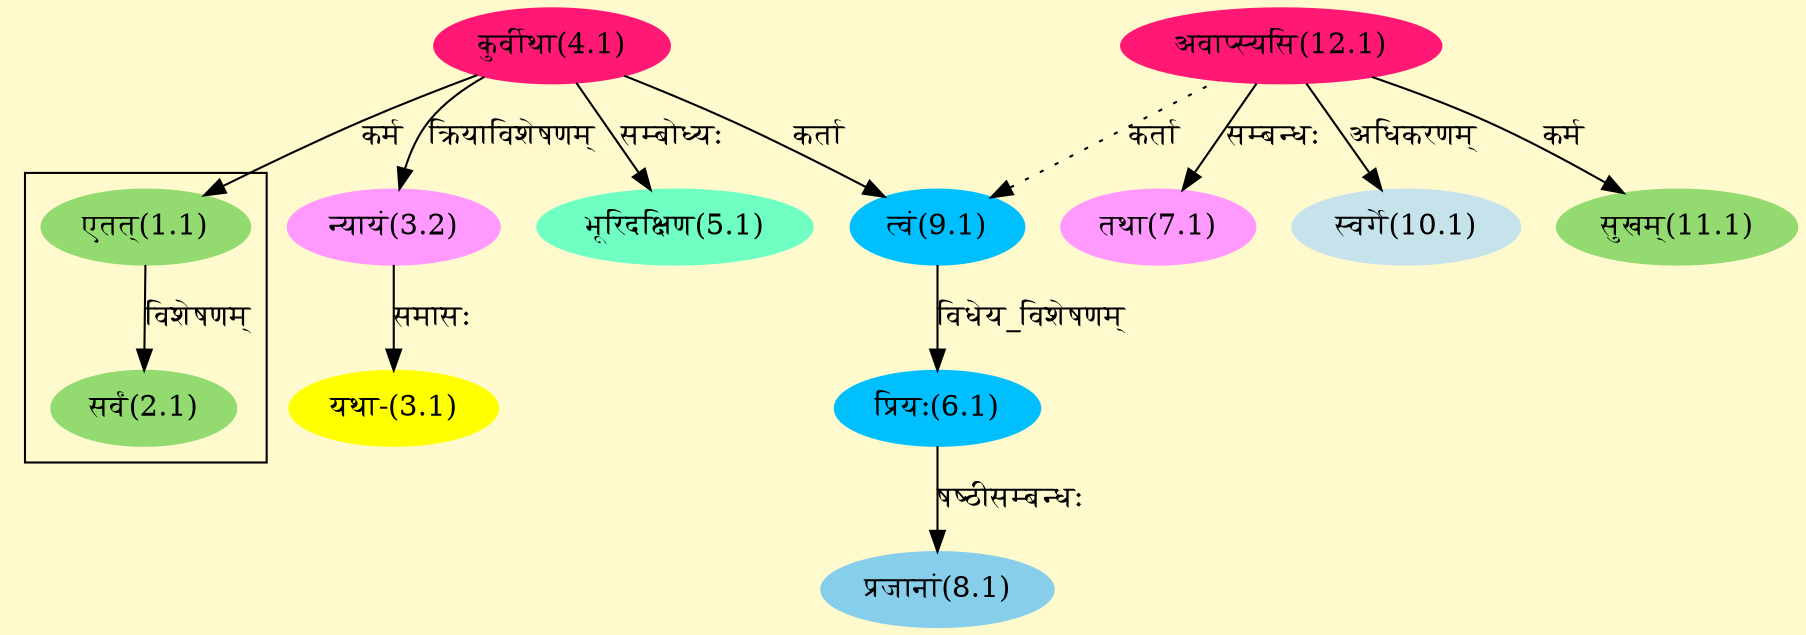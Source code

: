 digraph G{
rankdir=BT;
 compound=true;
 bgcolor="lemonchiffon1";

subgraph cluster_1{
Node2_1 [style=filled, color="#93DB70" label = "सर्वं(2.1)"]
Node1_1 [style=filled, color="#93DB70" label = "एतत्(1.1)"]

}
Node1_1 [style=filled, color="#93DB70" label = "एतत्(1.1)"]
Node4_1 [style=filled, color="#FF1975" label = "कुर्वीथा(4.1)"]
Node3_1 [style=filled, color="#FFFF00" label = "यथा-(3.1)"]
Node3_2 [style=filled, color="#FF99FF" label = "न्यायं(3.2)"]
Node9_1 [style=filled, color="#00BFFF" label = "त्वं(9.1)"]
Node5_1 [style=filled, color="#6FFFC3" label = "भूरिदक्षिण(5.1)"]
Node6_1 [style=filled, color="#00BFFF" label = "प्रियः(6.1)"]
Node7_1 [style=filled, color="#FF99FF" label = "तथा(7.1)"]
Node12_1 [style=filled, color="#FF1975" label = "अवाप्स्यसि(12.1)"]
Node8_1 [style=filled, color="#87CEEB" label = "प्रजानां(8.1)"]
Node10_1 [style=filled, color="#C6E2EB" label = "स्वर्गे(10.1)"]
Node11_1 [style=filled, color="#93DB70" label = "सुखम्(11.1)"]
/* Start of Relations section */

Node1_1 -> Node4_1 [  label="कर्म"  dir="back" ]
Node2_1 -> Node1_1 [  label="विशेषणम्"  dir="back" ]
Node3_1 -> Node3_2 [  label="समासः"  dir="back" ]
Node3_2 -> Node4_1 [  label="क्रियाविशेषणम्"  dir="back" ]
Node5_1 -> Node4_1 [  label="सम्बोध्यः"  dir="back" ]
Node6_1 -> Node9_1 [  label="विधेय_विशेषणम्"  dir="back" ]
Node7_1 -> Node12_1 [  label="सम्बन्धः"  dir="back" ]
Node8_1 -> Node6_1 [  label="षष्ठीसम्बन्धः"  dir="back" ]
Node9_1 -> Node4_1 [  label="कर्ता"  dir="back" ]
Node9_1 -> Node12_1 [ style=dotted label="कर्ता"  dir="back" ]
Node10_1 -> Node12_1 [  label="अधिकरणम्"  dir="back" ]
Node11_1 -> Node12_1 [  label="कर्म"  dir="back" ]
}
